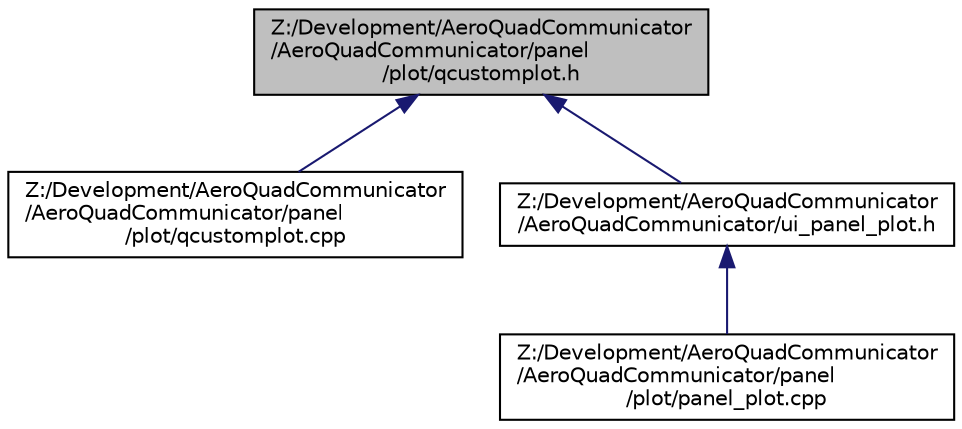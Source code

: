 digraph "Z:/Development/AeroQuadCommunicator/AeroQuadCommunicator/panel/plot/qcustomplot.h"
{
  edge [fontname="Helvetica",fontsize="10",labelfontname="Helvetica",labelfontsize="10"];
  node [fontname="Helvetica",fontsize="10",shape=record];
  Node1 [label="Z:/Development/AeroQuadCommunicator\l/AeroQuadCommunicator/panel\l/plot/qcustomplot.h",height=0.2,width=0.4,color="black", fillcolor="grey75", style="filled" fontcolor="black"];
  Node1 -> Node2 [dir="back",color="midnightblue",fontsize="10",style="solid",fontname="Helvetica"];
  Node2 [label="Z:/Development/AeroQuadCommunicator\l/AeroQuadCommunicator/panel\l/plot/qcustomplot.cpp",height=0.2,width=0.4,color="black", fillcolor="white", style="filled",URL="$qcustomplot_8cpp.html"];
  Node1 -> Node3 [dir="back",color="midnightblue",fontsize="10",style="solid",fontname="Helvetica"];
  Node3 [label="Z:/Development/AeroQuadCommunicator\l/AeroQuadCommunicator/ui_panel_plot.h",height=0.2,width=0.4,color="black", fillcolor="white", style="filled",URL="$ui__panel__plot_8h_source.html"];
  Node3 -> Node4 [dir="back",color="midnightblue",fontsize="10",style="solid",fontname="Helvetica"];
  Node4 [label="Z:/Development/AeroQuadCommunicator\l/AeroQuadCommunicator/panel\l/plot/panel_plot.cpp",height=0.2,width=0.4,color="black", fillcolor="white", style="filled",URL="$panel__plot_8cpp_source.html"];
}
